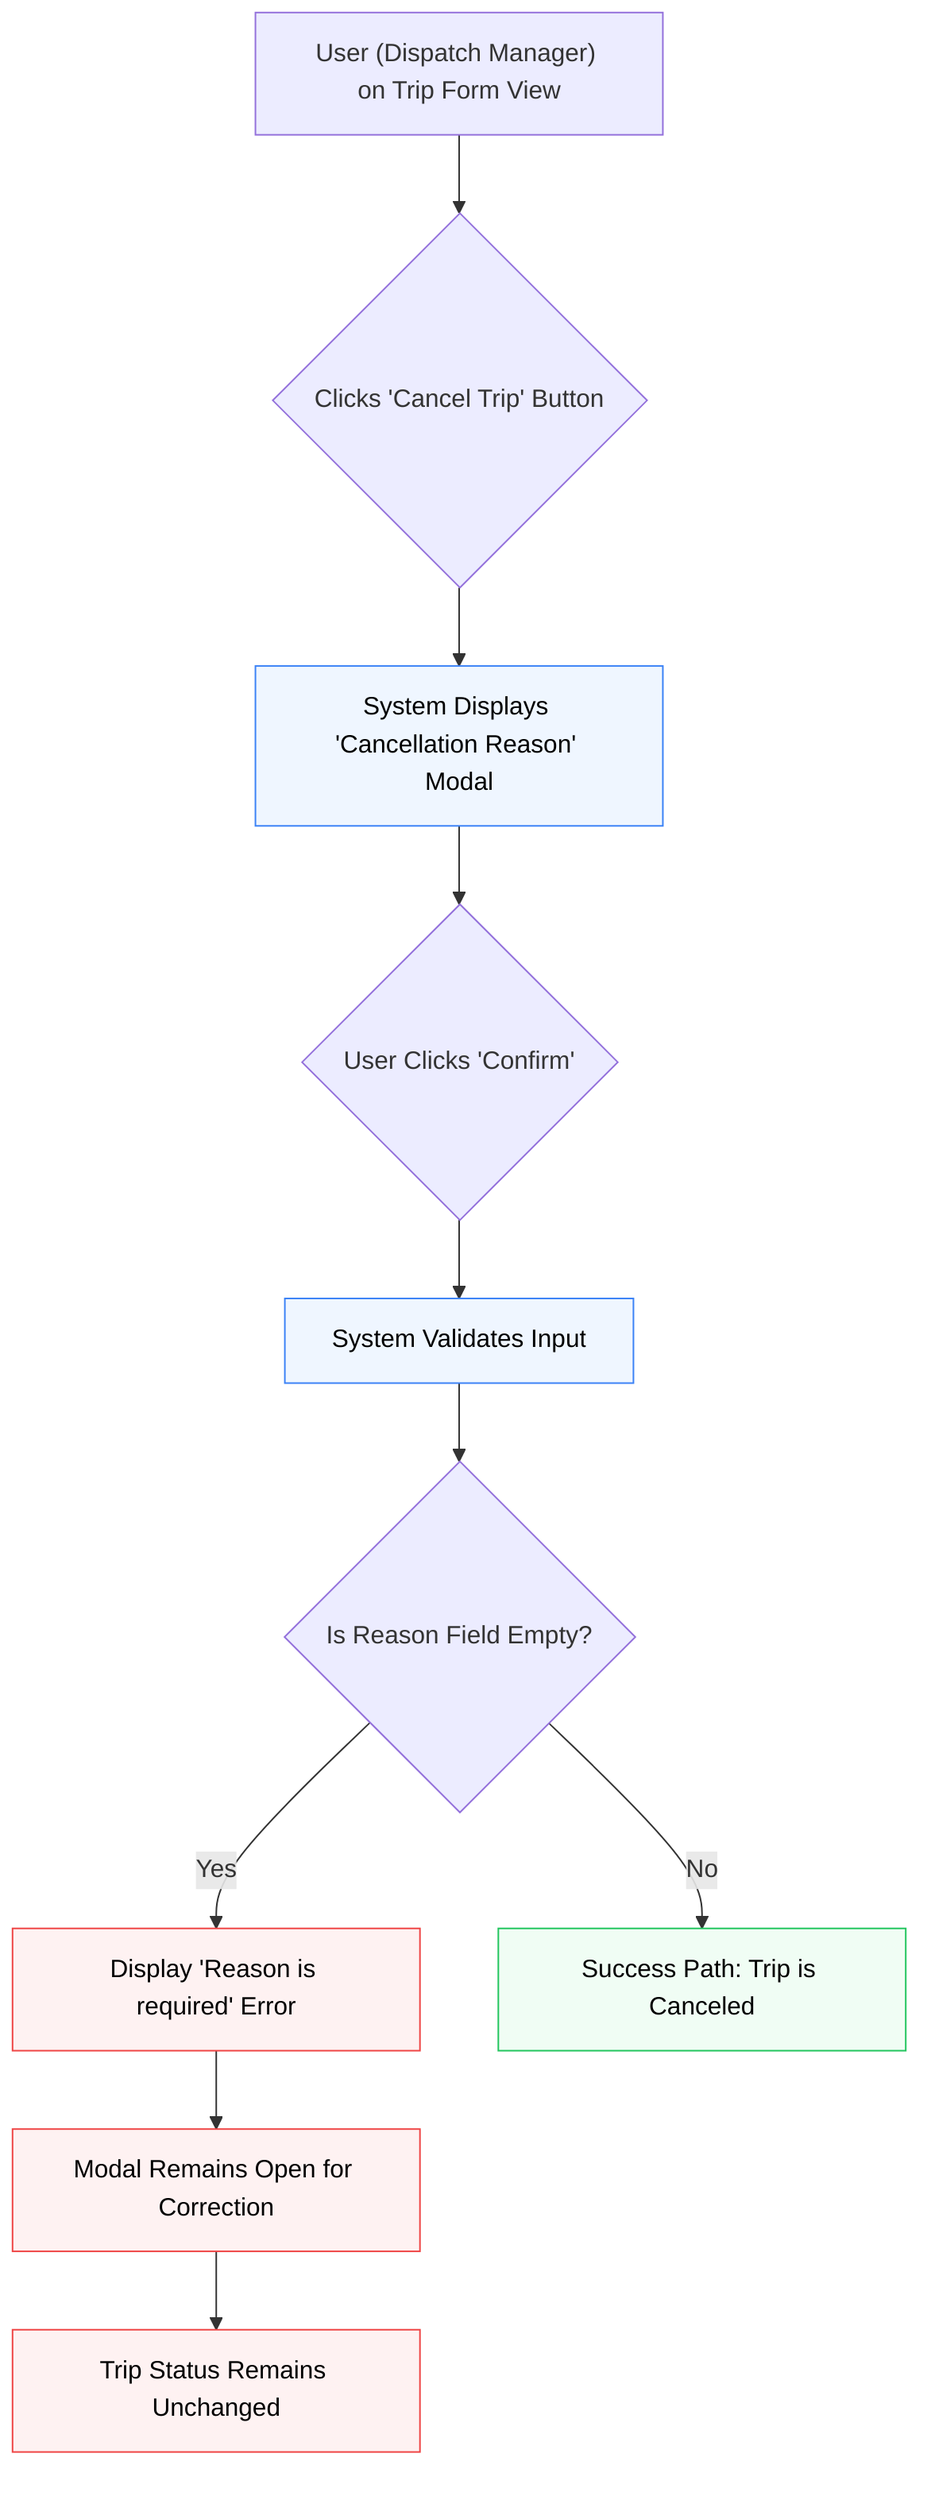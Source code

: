 flowchart TD
    A["User (Dispatch Manager) on Trip Form View"] --> B{Clicks 'Cancel Trip' Button};
    B --> C["System Displays 'Cancellation Reason' Modal"];
    C --> D{User Clicks 'Confirm'};
    D --> E["System Validates Input"];
    E --> F{Is Reason Field Empty?};
    F -- Yes --> G["Display 'Reason is required' Error"];
    G --> H["Modal Remains Open for Correction"];
    H --> I["Trip Status Remains Unchanged"];
    F -- No --> J["Success Path: Trip is Canceled"];

    %% Styling
    classDef errorNode fill:#fef2f2,stroke:#ef4444,color:#000;
    classDef successNode fill:#f0fdf4,stroke:#22c55e,color:#000;
    classDef processNode fill:#eff6ff,stroke:#3b82f6,color:#000;

    class G,H,I errorNode;
    class J successNode;
    class C,E processNode;